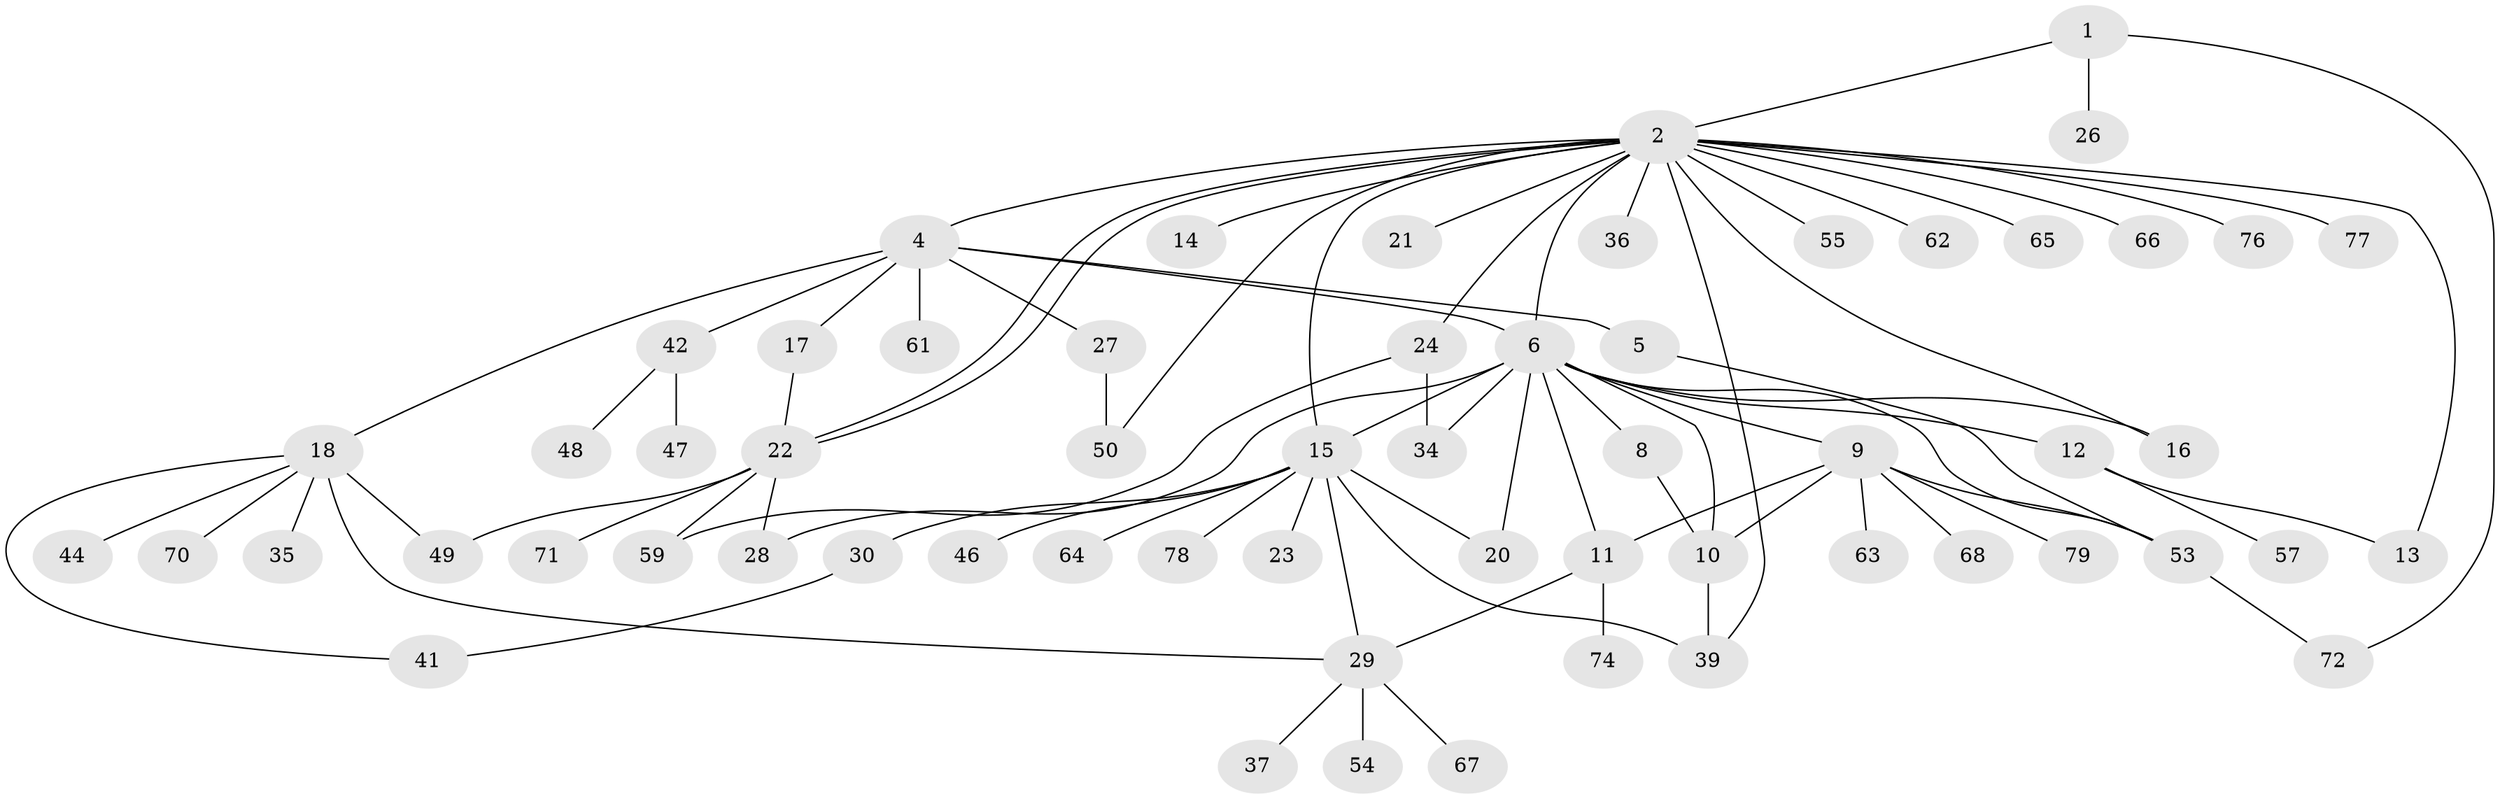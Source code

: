 // Generated by graph-tools (version 1.1) at 2025/51/02/27/25 19:51:57]
// undirected, 60 vertices, 82 edges
graph export_dot {
graph [start="1"]
  node [color=gray90,style=filled];
  1;
  2 [super="+3"];
  4 [super="+43"];
  5;
  6 [super="+7"];
  8 [super="+73"];
  9 [super="+38"];
  10 [super="+69"];
  11 [super="+45"];
  12 [super="+56"];
  13;
  14;
  15 [super="+19"];
  16 [super="+33"];
  17;
  18 [super="+32"];
  20 [super="+52"];
  21;
  22 [super="+40"];
  23;
  24 [super="+25"];
  26;
  27;
  28 [super="+75"];
  29 [super="+31"];
  30;
  34;
  35;
  36;
  37;
  39 [super="+60"];
  41;
  42;
  44;
  46;
  47;
  48;
  49;
  50 [super="+51"];
  53 [super="+58"];
  54;
  55;
  57;
  59;
  61;
  62;
  63;
  64;
  65;
  66;
  67;
  68;
  70;
  71;
  72;
  74;
  76;
  77;
  78;
  79;
  1 -- 2;
  1 -- 26;
  1 -- 72;
  2 -- 4;
  2 -- 6;
  2 -- 14;
  2 -- 22;
  2 -- 22;
  2 -- 24;
  2 -- 36;
  2 -- 39;
  2 -- 55;
  2 -- 76;
  2 -- 77;
  2 -- 65;
  2 -- 66;
  2 -- 13;
  2 -- 16;
  2 -- 21;
  2 -- 62;
  2 -- 15;
  2 -- 50;
  4 -- 5;
  4 -- 17;
  4 -- 18 [weight=2];
  4 -- 27;
  4 -- 42;
  4 -- 61;
  4 -- 6 [weight=2];
  5 -- 53;
  6 -- 8;
  6 -- 9 [weight=2];
  6 -- 10;
  6 -- 11 [weight=2];
  6 -- 12;
  6 -- 15 [weight=2];
  6 -- 16;
  6 -- 28;
  6 -- 34;
  6 -- 53;
  6 -- 20;
  8 -- 10;
  9 -- 68;
  9 -- 53;
  9 -- 11;
  9 -- 63;
  9 -- 79;
  9 -- 10;
  10 -- 39;
  11 -- 29;
  11 -- 74;
  12 -- 57;
  12 -- 13;
  15 -- 20;
  15 -- 46;
  15 -- 64;
  15 -- 78;
  15 -- 23;
  15 -- 39;
  15 -- 29 [weight=2];
  15 -- 30;
  17 -- 22;
  18 -- 35;
  18 -- 41;
  18 -- 44;
  18 -- 70;
  18 -- 49;
  18 -- 29;
  22 -- 49;
  22 -- 59;
  22 -- 71;
  22 -- 28;
  24 -- 34;
  24 -- 59;
  27 -- 50;
  29 -- 54;
  29 -- 67;
  29 -- 37;
  30 -- 41;
  42 -- 47;
  42 -- 48;
  53 -- 72;
}
